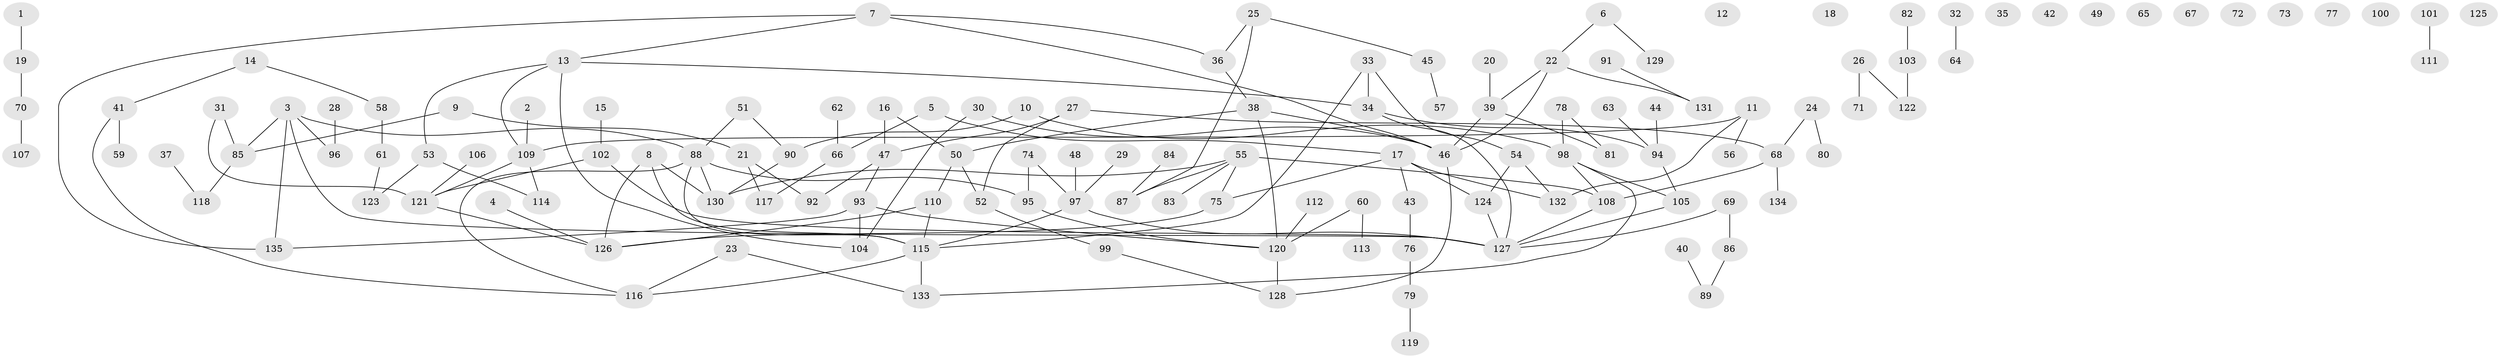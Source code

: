 // Generated by graph-tools (version 1.1) at 2025/25/03/09/25 03:25:21]
// undirected, 135 vertices, 158 edges
graph export_dot {
graph [start="1"]
  node [color=gray90,style=filled];
  1;
  2;
  3;
  4;
  5;
  6;
  7;
  8;
  9;
  10;
  11;
  12;
  13;
  14;
  15;
  16;
  17;
  18;
  19;
  20;
  21;
  22;
  23;
  24;
  25;
  26;
  27;
  28;
  29;
  30;
  31;
  32;
  33;
  34;
  35;
  36;
  37;
  38;
  39;
  40;
  41;
  42;
  43;
  44;
  45;
  46;
  47;
  48;
  49;
  50;
  51;
  52;
  53;
  54;
  55;
  56;
  57;
  58;
  59;
  60;
  61;
  62;
  63;
  64;
  65;
  66;
  67;
  68;
  69;
  70;
  71;
  72;
  73;
  74;
  75;
  76;
  77;
  78;
  79;
  80;
  81;
  82;
  83;
  84;
  85;
  86;
  87;
  88;
  89;
  90;
  91;
  92;
  93;
  94;
  95;
  96;
  97;
  98;
  99;
  100;
  101;
  102;
  103;
  104;
  105;
  106;
  107;
  108;
  109;
  110;
  111;
  112;
  113;
  114;
  115;
  116;
  117;
  118;
  119;
  120;
  121;
  122;
  123;
  124;
  125;
  126;
  127;
  128;
  129;
  130;
  131;
  132;
  133;
  134;
  135;
  1 -- 19;
  2 -- 109;
  3 -- 85;
  3 -- 88;
  3 -- 96;
  3 -- 127;
  3 -- 135;
  4 -- 126;
  5 -- 17;
  5 -- 66;
  6 -- 22;
  6 -- 129;
  7 -- 13;
  7 -- 36;
  7 -- 46;
  7 -- 135;
  8 -- 115;
  8 -- 126;
  8 -- 130;
  9 -- 21;
  9 -- 85;
  10 -- 90;
  10 -- 98;
  11 -- 56;
  11 -- 109;
  11 -- 132;
  13 -- 34;
  13 -- 53;
  13 -- 104;
  13 -- 109;
  14 -- 41;
  14 -- 58;
  15 -- 102;
  16 -- 47;
  16 -- 50;
  17 -- 43;
  17 -- 75;
  17 -- 124;
  17 -- 132;
  19 -- 70;
  20 -- 39;
  21 -- 92;
  21 -- 117;
  22 -- 39;
  22 -- 46;
  22 -- 131;
  23 -- 116;
  23 -- 133;
  24 -- 68;
  24 -- 80;
  25 -- 36;
  25 -- 45;
  25 -- 87;
  26 -- 71;
  26 -- 122;
  27 -- 47;
  27 -- 52;
  27 -- 68;
  28 -- 96;
  29 -- 97;
  30 -- 46;
  30 -- 104;
  31 -- 85;
  31 -- 121;
  32 -- 64;
  33 -- 34;
  33 -- 54;
  33 -- 115;
  34 -- 94;
  34 -- 127;
  36 -- 38;
  37 -- 118;
  38 -- 46;
  38 -- 50;
  38 -- 120;
  39 -- 46;
  39 -- 81;
  40 -- 89;
  41 -- 59;
  41 -- 116;
  43 -- 76;
  44 -- 94;
  45 -- 57;
  46 -- 128;
  47 -- 92;
  47 -- 93;
  48 -- 97;
  50 -- 52;
  50 -- 110;
  51 -- 88;
  51 -- 90;
  52 -- 99;
  53 -- 114;
  53 -- 123;
  54 -- 124;
  54 -- 132;
  55 -- 75;
  55 -- 83;
  55 -- 87;
  55 -- 108;
  55 -- 130;
  58 -- 61;
  60 -- 113;
  60 -- 120;
  61 -- 123;
  62 -- 66;
  63 -- 94;
  66 -- 117;
  68 -- 108;
  68 -- 134;
  69 -- 86;
  69 -- 127;
  70 -- 107;
  74 -- 95;
  74 -- 97;
  75 -- 126;
  76 -- 79;
  78 -- 81;
  78 -- 98;
  79 -- 119;
  82 -- 103;
  84 -- 87;
  85 -- 118;
  86 -- 89;
  88 -- 95;
  88 -- 115;
  88 -- 116;
  88 -- 130;
  90 -- 130;
  91 -- 131;
  93 -- 104;
  93 -- 120;
  93 -- 135;
  94 -- 105;
  95 -- 120;
  97 -- 115;
  97 -- 127;
  98 -- 105;
  98 -- 108;
  98 -- 133;
  99 -- 128;
  101 -- 111;
  102 -- 121;
  102 -- 127;
  103 -- 122;
  105 -- 127;
  106 -- 121;
  108 -- 127;
  109 -- 114;
  109 -- 121;
  110 -- 115;
  110 -- 126;
  112 -- 120;
  115 -- 116;
  115 -- 133;
  120 -- 128;
  121 -- 126;
  124 -- 127;
}
